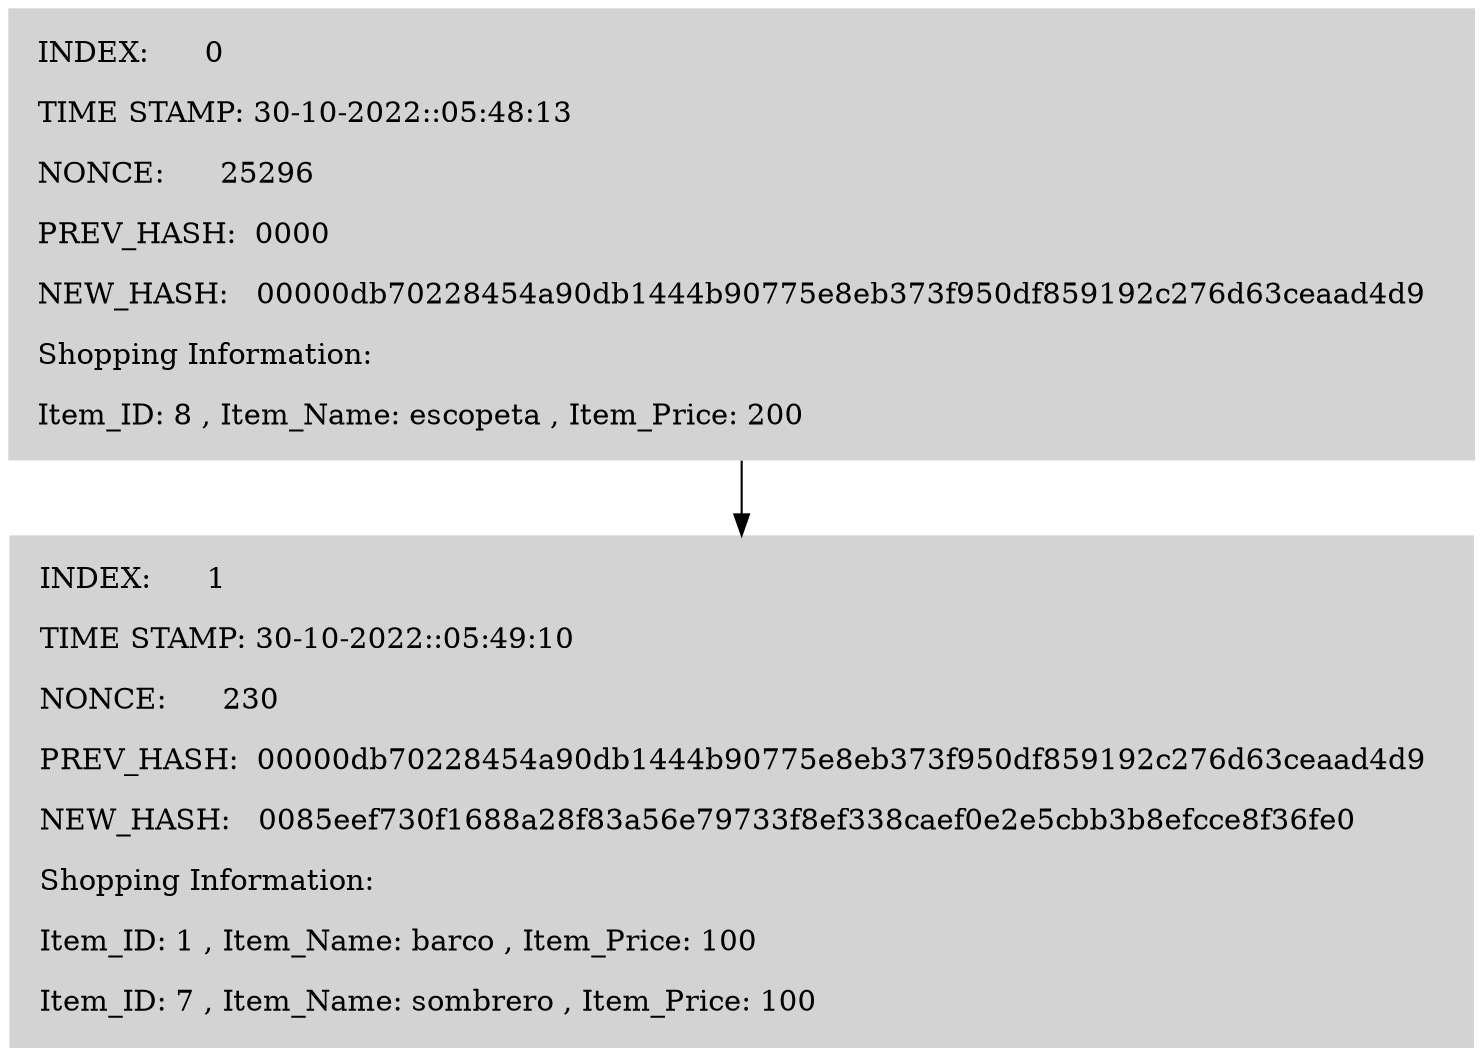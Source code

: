 digraph G{ node [shape=record style=filled]
B_0 [shape=plain label=<<table border="0" cellpadding="0"><tr> <td> <table border="0" cellborder="0" cellspacing="10" ><tr> <td align="left">INDEX:      0</td> </tr><tr> <td align="left">TIME STAMP: 30-10-2022::05:48:13</td> </tr><tr> <td align="left">NONCE:      25296</td> </tr><tr> <td align="left">PREV_HASH:  0000  </td> </tr><tr> <td align="left">NEW_HASH:   00000db70228454a90db1444b90775e8eb373f950df859192c276d63ceaad4d9  </td> </tr><tr> <td align="left">Shopping Information: 
 </td> </tr><tr> <td align="left">Item_ID: 8 , Item_Name: escopeta , Item_Price: 200</td> </tr></table> </td> </tr> </table>> ] 
B_1 [shape=plain label=<<table border="0" cellpadding="0"><tr> <td> <table border="0" cellborder="0" cellspacing="10" ><tr> <td align="left">INDEX:      1</td> </tr><tr> <td align="left">TIME STAMP: 30-10-2022::05:49:10</td> </tr><tr> <td align="left">NONCE:      230</td> </tr><tr> <td align="left">PREV_HASH:  00000db70228454a90db1444b90775e8eb373f950df859192c276d63ceaad4d9  </td> </tr><tr> <td align="left">NEW_HASH:   0085eef730f1688a28f83a56e79733f8ef338caef0e2e5cbb3b8efcce8f36fe0  </td> </tr><tr> <td align="left">Shopping Information: 
 </td> </tr><tr> <td align="left">Item_ID: 1 , Item_Name: barco , Item_Price: 100</td> </tr><tr> <td align="left">Item_ID: 7 , Item_Name: sombrero , Item_Price: 100</td> </tr></table> </td> </tr> </table>> ] B_0 -> B_1; 

}